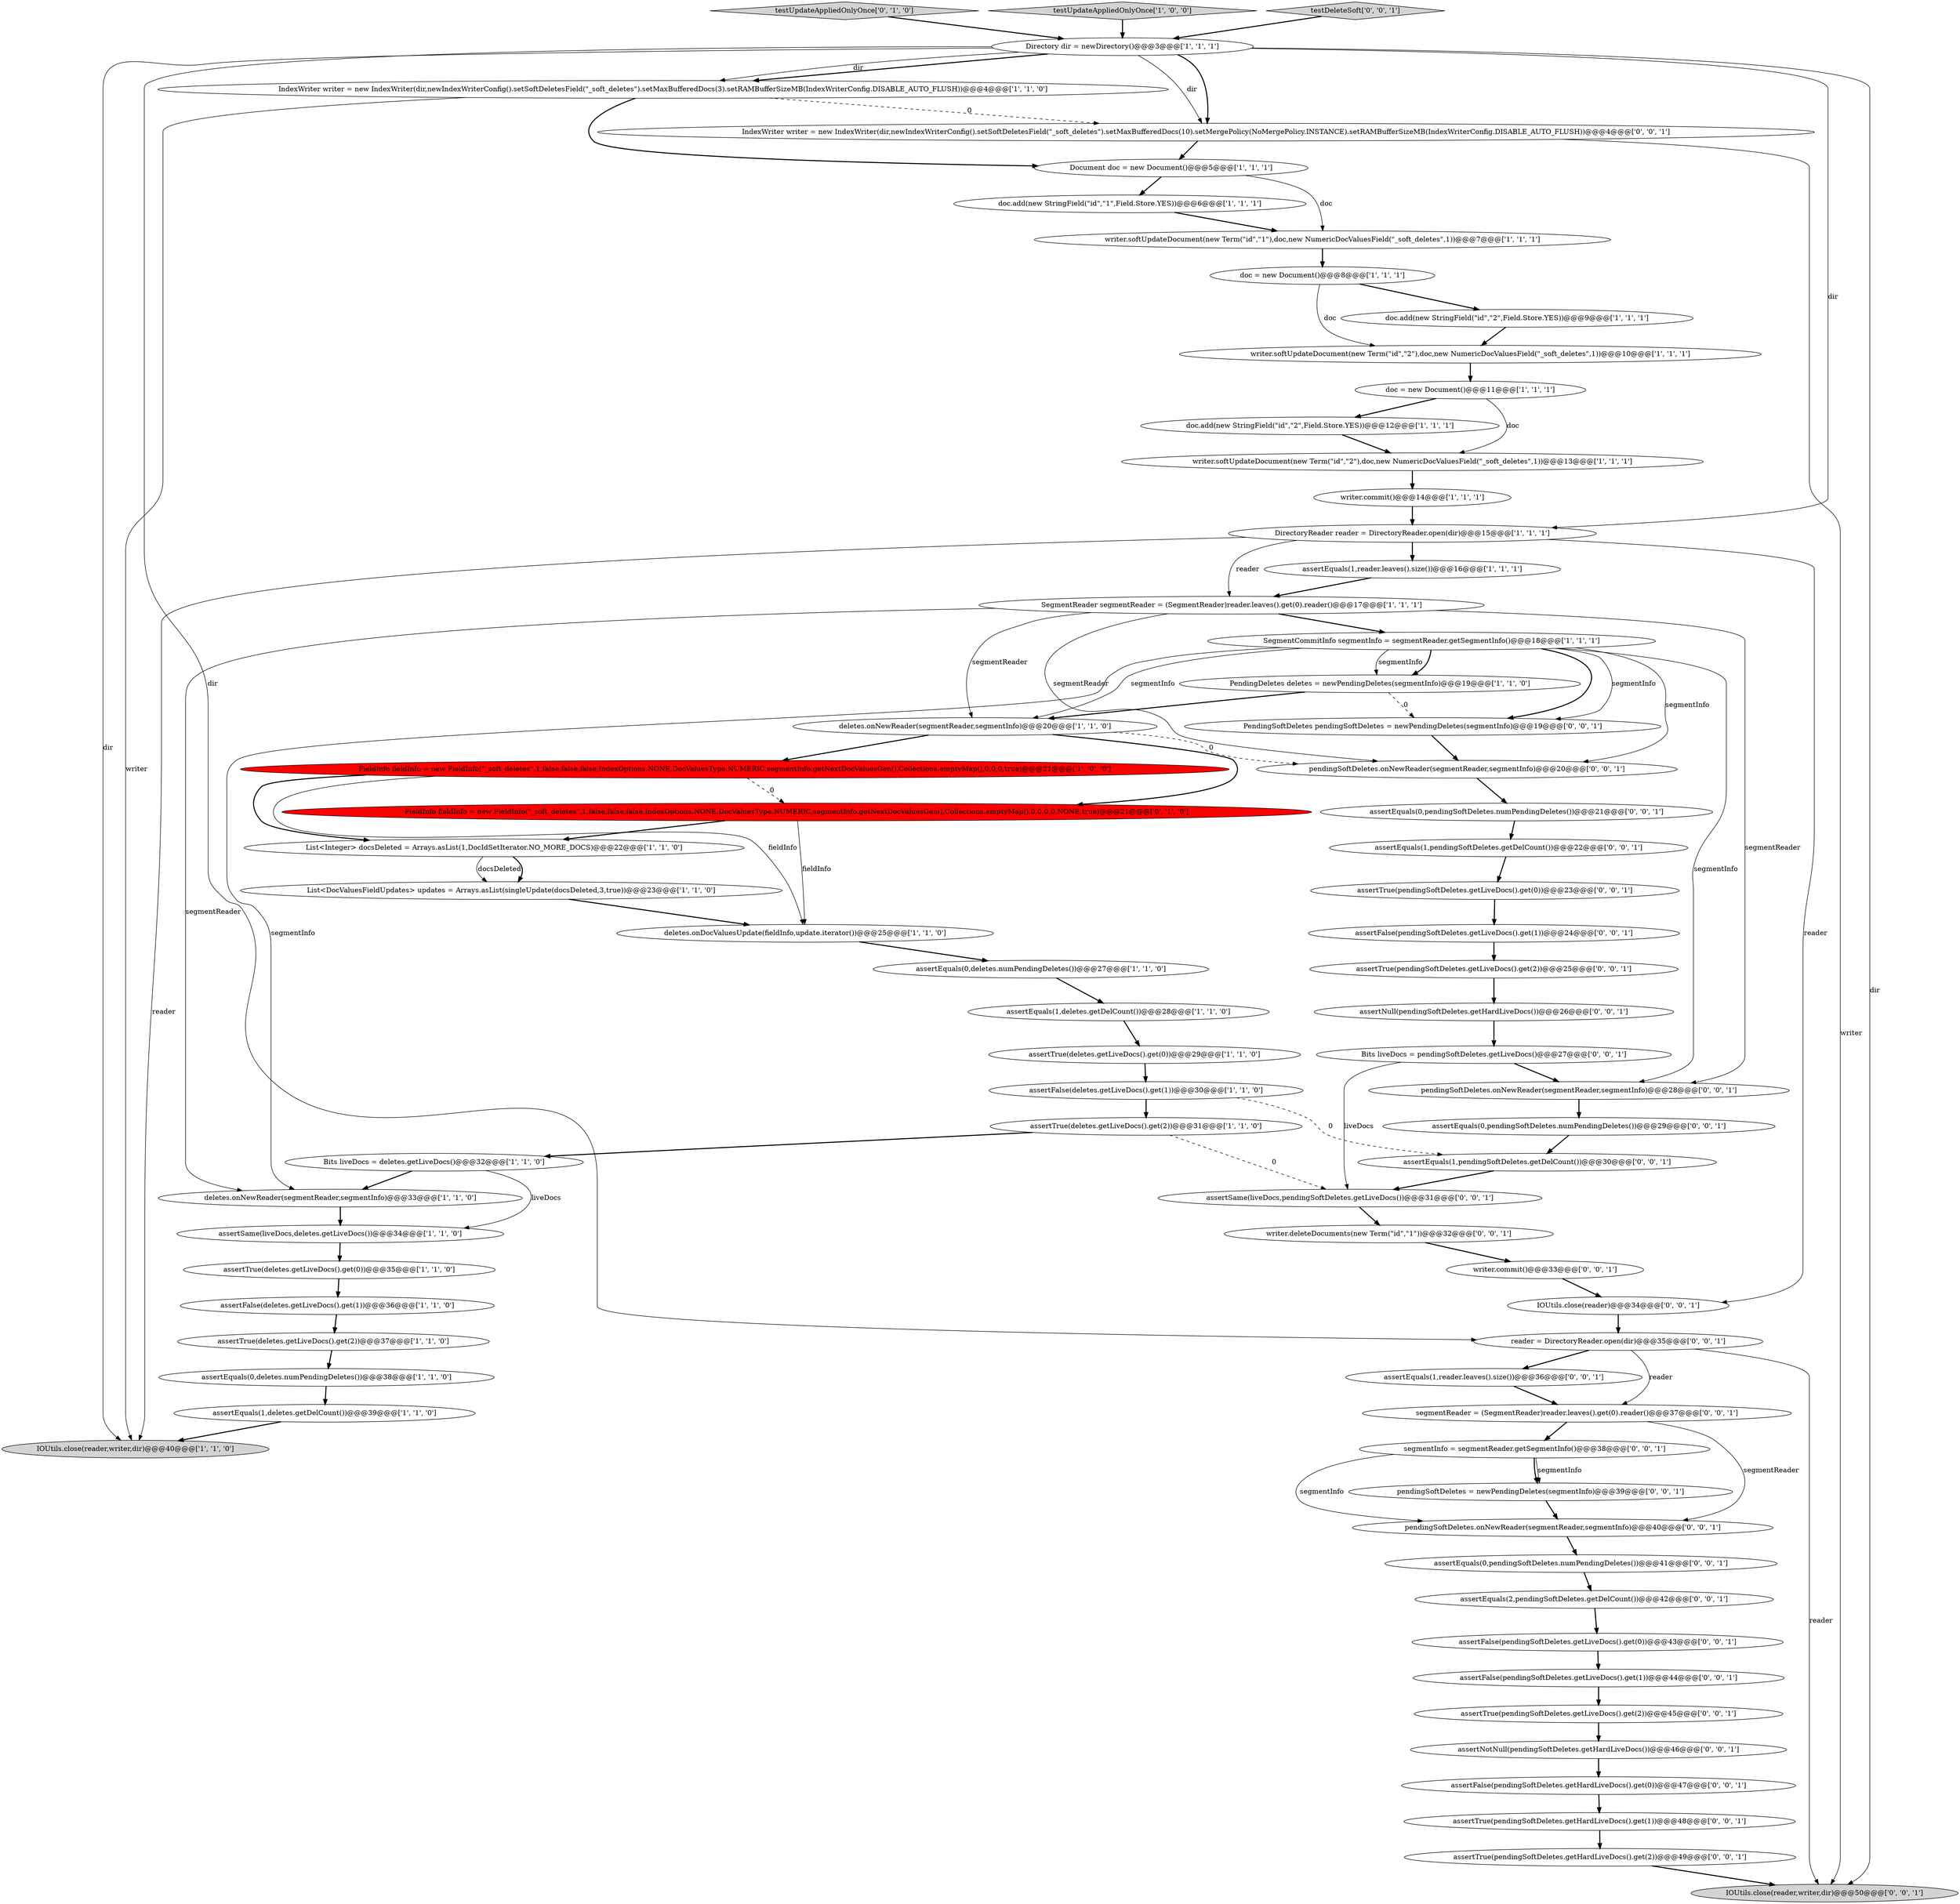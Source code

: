 digraph {
1 [style = filled, label = "doc.add(new StringField(\"id\",\"2\",Field.Store.YES))@@@9@@@['1', '1', '1']", fillcolor = white, shape = ellipse image = "AAA0AAABBB1BBB"];
39 [style = filled, label = "assertTrue(pendingSoftDeletes.getHardLiveDocs().get(2))@@@49@@@['0', '0', '1']", fillcolor = white, shape = ellipse image = "AAA0AAABBB3BBB"];
29 [style = filled, label = "assertTrue(deletes.getLiveDocs().get(0))@@@35@@@['1', '1', '0']", fillcolor = white, shape = ellipse image = "AAA0AAABBB1BBB"];
49 [style = filled, label = "IOUtils.close(reader)@@@34@@@['0', '0', '1']", fillcolor = white, shape = ellipse image = "AAA0AAABBB3BBB"];
57 [style = filled, label = "assertFalse(pendingSoftDeletes.getLiveDocs().get(0))@@@43@@@['0', '0', '1']", fillcolor = white, shape = ellipse image = "AAA0AAABBB3BBB"];
64 [style = filled, label = "assertEquals(1,pendingSoftDeletes.getDelCount())@@@30@@@['0', '0', '1']", fillcolor = white, shape = ellipse image = "AAA0AAABBB3BBB"];
69 [style = filled, label = "Bits liveDocs = pendingSoftDeletes.getLiveDocs()@@@27@@@['0', '0', '1']", fillcolor = white, shape = ellipse image = "AAA0AAABBB3BBB"];
52 [style = filled, label = "assertEquals(1,pendingSoftDeletes.getDelCount())@@@22@@@['0', '0', '1']", fillcolor = white, shape = ellipse image = "AAA0AAABBB3BBB"];
37 [style = filled, label = "testUpdateAppliedOnlyOnce['0', '1', '0']", fillcolor = lightgray, shape = diamond image = "AAA0AAABBB2BBB"];
19 [style = filled, label = "assertEquals(1,deletes.getDelCount())@@@39@@@['1', '1', '0']", fillcolor = white, shape = ellipse image = "AAA0AAABBB1BBB"];
23 [style = filled, label = "IndexWriter writer = new IndexWriter(dir,newIndexWriterConfig().setSoftDeletesField(\"_soft_deletes\").setMaxBufferedDocs(3).setRAMBufferSizeMB(IndexWriterConfig.DISABLE_AUTO_FLUSH))@@@4@@@['1', '1', '0']", fillcolor = white, shape = ellipse image = "AAA0AAABBB1BBB"];
68 [style = filled, label = "assertEquals(0,pendingSoftDeletes.numPendingDeletes())@@@29@@@['0', '0', '1']", fillcolor = white, shape = ellipse image = "AAA0AAABBB3BBB"];
9 [style = filled, label = "assertTrue(deletes.getLiveDocs().get(2))@@@37@@@['1', '1', '0']", fillcolor = white, shape = ellipse image = "AAA0AAABBB1BBB"];
15 [style = filled, label = "assertTrue(deletes.getLiveDocs().get(0))@@@29@@@['1', '1', '0']", fillcolor = white, shape = ellipse image = "AAA0AAABBB1BBB"];
24 [style = filled, label = "Document doc = new Document()@@@5@@@['1', '1', '1']", fillcolor = white, shape = ellipse image = "AAA0AAABBB1BBB"];
41 [style = filled, label = "segmentReader = (SegmentReader)reader.leaves().get(0).reader()@@@37@@@['0', '0', '1']", fillcolor = white, shape = ellipse image = "AAA0AAABBB3BBB"];
56 [style = filled, label = "assertSame(liveDocs,pendingSoftDeletes.getLiveDocs())@@@31@@@['0', '0', '1']", fillcolor = white, shape = ellipse image = "AAA0AAABBB3BBB"];
59 [style = filled, label = "writer.commit()@@@33@@@['0', '0', '1']", fillcolor = white, shape = ellipse image = "AAA0AAABBB3BBB"];
54 [style = filled, label = "segmentInfo = segmentReader.getSegmentInfo()@@@38@@@['0', '0', '1']", fillcolor = white, shape = ellipse image = "AAA0AAABBB3BBB"];
42 [style = filled, label = "reader = DirectoryReader.open(dir)@@@35@@@['0', '0', '1']", fillcolor = white, shape = ellipse image = "AAA0AAABBB3BBB"];
51 [style = filled, label = "assertTrue(pendingSoftDeletes.getHardLiveDocs().get(1))@@@48@@@['0', '0', '1']", fillcolor = white, shape = ellipse image = "AAA0AAABBB3BBB"];
14 [style = filled, label = "FieldInfo fieldInfo = new FieldInfo(\"_soft_deletes\",1,false,false,false,IndexOptions.NONE,DocValuesType.NUMERIC,segmentInfo.getNextDocValuesGen(),Collections.emptyMap(),0,0,0,true)@@@21@@@['1', '0', '0']", fillcolor = red, shape = ellipse image = "AAA1AAABBB1BBB"];
47 [style = filled, label = "IOUtils.close(reader,writer,dir)@@@50@@@['0', '0', '1']", fillcolor = lightgray, shape = ellipse image = "AAA0AAABBB3BBB"];
48 [style = filled, label = "assertTrue(pendingSoftDeletes.getLiveDocs().get(2))@@@25@@@['0', '0', '1']", fillcolor = white, shape = ellipse image = "AAA0AAABBB3BBB"];
4 [style = filled, label = "assertFalse(deletes.getLiveDocs().get(1))@@@30@@@['1', '1', '0']", fillcolor = white, shape = ellipse image = "AAA0AAABBB1BBB"];
55 [style = filled, label = "assertTrue(pendingSoftDeletes.getLiveDocs().get(0))@@@23@@@['0', '0', '1']", fillcolor = white, shape = ellipse image = "AAA0AAABBB3BBB"];
66 [style = filled, label = "pendingSoftDeletes.onNewReader(segmentReader,segmentInfo)@@@40@@@['0', '0', '1']", fillcolor = white, shape = ellipse image = "AAA0AAABBB3BBB"];
71 [style = filled, label = "assertEquals(0,pendingSoftDeletes.numPendingDeletes())@@@21@@@['0', '0', '1']", fillcolor = white, shape = ellipse image = "AAA0AAABBB3BBB"];
7 [style = filled, label = "SegmentCommitInfo segmentInfo = segmentReader.getSegmentInfo()@@@18@@@['1', '1', '1']", fillcolor = white, shape = ellipse image = "AAA0AAABBB1BBB"];
12 [style = filled, label = "doc = new Document()@@@8@@@['1', '1', '1']", fillcolor = white, shape = ellipse image = "AAA0AAABBB1BBB"];
25 [style = filled, label = "deletes.onNewReader(segmentReader,segmentInfo)@@@20@@@['1', '1', '0']", fillcolor = white, shape = ellipse image = "AAA0AAABBB1BBB"];
35 [style = filled, label = "DirectoryReader reader = DirectoryReader.open(dir)@@@15@@@['1', '1', '1']", fillcolor = white, shape = ellipse image = "AAA0AAABBB1BBB"];
61 [style = filled, label = "assertEquals(1,reader.leaves().size())@@@36@@@['0', '0', '1']", fillcolor = white, shape = ellipse image = "AAA0AAABBB3BBB"];
5 [style = filled, label = "doc = new Document()@@@11@@@['1', '1', '1']", fillcolor = white, shape = ellipse image = "AAA0AAABBB1BBB"];
67 [style = filled, label = "assertTrue(pendingSoftDeletes.getLiveDocs().get(2))@@@45@@@['0', '0', '1']", fillcolor = white, shape = ellipse image = "AAA0AAABBB3BBB"];
44 [style = filled, label = "writer.deleteDocuments(new Term(\"id\",\"1\"))@@@32@@@['0', '0', '1']", fillcolor = white, shape = ellipse image = "AAA0AAABBB3BBB"];
38 [style = filled, label = "FieldInfo fieldInfo = new FieldInfo(\"_soft_deletes\",1,false,false,false,IndexOptions.NONE,DocValuesType.NUMERIC,segmentInfo.getNextDocValuesGen(),Collections.emptyMap(),0,0,0,0,NONE,true)@@@21@@@['0', '1', '0']", fillcolor = red, shape = ellipse image = "AAA1AAABBB2BBB"];
45 [style = filled, label = "IndexWriter writer = new IndexWriter(dir,newIndexWriterConfig().setSoftDeletesField(\"_soft_deletes\").setMaxBufferedDocs(10).setMergePolicy(NoMergePolicy.INSTANCE).setRAMBufferSizeMB(IndexWriterConfig.DISABLE_AUTO_FLUSH))@@@4@@@['0', '0', '1']", fillcolor = white, shape = ellipse image = "AAA0AAABBB3BBB"];
58 [style = filled, label = "assertNull(pendingSoftDeletes.getHardLiveDocs())@@@26@@@['0', '0', '1']", fillcolor = white, shape = ellipse image = "AAA0AAABBB3BBB"];
27 [style = filled, label = "List<Integer> docsDeleted = Arrays.asList(1,DocIdSetIterator.NO_MORE_DOCS)@@@22@@@['1', '1', '0']", fillcolor = white, shape = ellipse image = "AAA0AAABBB1BBB"];
43 [style = filled, label = "assertFalse(pendingSoftDeletes.getLiveDocs().get(1))@@@24@@@['0', '0', '1']", fillcolor = white, shape = ellipse image = "AAA0AAABBB3BBB"];
30 [style = filled, label = "assertEquals(0,deletes.numPendingDeletes())@@@27@@@['1', '1', '0']", fillcolor = white, shape = ellipse image = "AAA0AAABBB1BBB"];
40 [style = filled, label = "assertNotNull(pendingSoftDeletes.getHardLiveDocs())@@@46@@@['0', '0', '1']", fillcolor = white, shape = ellipse image = "AAA0AAABBB3BBB"];
46 [style = filled, label = "PendingSoftDeletes pendingSoftDeletes = newPendingDeletes(segmentInfo)@@@19@@@['0', '0', '1']", fillcolor = white, shape = ellipse image = "AAA0AAABBB3BBB"];
34 [style = filled, label = "assertEquals(1,deletes.getDelCount())@@@28@@@['1', '1', '0']", fillcolor = white, shape = ellipse image = "AAA0AAABBB1BBB"];
8 [style = filled, label = "PendingDeletes deletes = newPendingDeletes(segmentInfo)@@@19@@@['1', '1', '0']", fillcolor = white, shape = ellipse image = "AAA0AAABBB1BBB"];
33 [style = filled, label = "assertEquals(1,reader.leaves().size())@@@16@@@['1', '1', '1']", fillcolor = white, shape = ellipse image = "AAA0AAABBB1BBB"];
20 [style = filled, label = "assertTrue(deletes.getLiveDocs().get(2))@@@31@@@['1', '1', '0']", fillcolor = white, shape = ellipse image = "AAA0AAABBB1BBB"];
70 [style = filled, label = "assertEquals(0,pendingSoftDeletes.numPendingDeletes())@@@41@@@['0', '0', '1']", fillcolor = white, shape = ellipse image = "AAA0AAABBB3BBB"];
0 [style = filled, label = "deletes.onNewReader(segmentReader,segmentInfo)@@@33@@@['1', '1', '0']", fillcolor = white, shape = ellipse image = "AAA0AAABBB1BBB"];
60 [style = filled, label = "pendingSoftDeletes.onNewReader(segmentReader,segmentInfo)@@@20@@@['0', '0', '1']", fillcolor = white, shape = ellipse image = "AAA0AAABBB3BBB"];
62 [style = filled, label = "assertEquals(2,pendingSoftDeletes.getDelCount())@@@42@@@['0', '0', '1']", fillcolor = white, shape = ellipse image = "AAA0AAABBB3BBB"];
26 [style = filled, label = "deletes.onDocValuesUpdate(fieldInfo,update.iterator())@@@25@@@['1', '1', '0']", fillcolor = white, shape = ellipse image = "AAA0AAABBB1BBB"];
63 [style = filled, label = "assertFalse(pendingSoftDeletes.getHardLiveDocs().get(0))@@@47@@@['0', '0', '1']", fillcolor = white, shape = ellipse image = "AAA0AAABBB3BBB"];
22 [style = filled, label = "testUpdateAppliedOnlyOnce['1', '0', '0']", fillcolor = lightgray, shape = diamond image = "AAA0AAABBB1BBB"];
65 [style = filled, label = "testDeleteSoft['0', '0', '1']", fillcolor = lightgray, shape = diamond image = "AAA0AAABBB3BBB"];
10 [style = filled, label = "writer.softUpdateDocument(new Term(\"id\",\"2\"),doc,new NumericDocValuesField(\"_soft_deletes\",1))@@@10@@@['1', '1', '1']", fillcolor = white, shape = ellipse image = "AAA0AAABBB1BBB"];
72 [style = filled, label = "pendingSoftDeletes.onNewReader(segmentReader,segmentInfo)@@@28@@@['0', '0', '1']", fillcolor = white, shape = ellipse image = "AAA0AAABBB3BBB"];
53 [style = filled, label = "assertFalse(pendingSoftDeletes.getLiveDocs().get(1))@@@44@@@['0', '0', '1']", fillcolor = white, shape = ellipse image = "AAA0AAABBB3BBB"];
50 [style = filled, label = "pendingSoftDeletes = newPendingDeletes(segmentInfo)@@@39@@@['0', '0', '1']", fillcolor = white, shape = ellipse image = "AAA0AAABBB3BBB"];
13 [style = filled, label = "assertSame(liveDocs,deletes.getLiveDocs())@@@34@@@['1', '1', '0']", fillcolor = white, shape = ellipse image = "AAA0AAABBB1BBB"];
31 [style = filled, label = "doc.add(new StringField(\"id\",\"1\",Field.Store.YES))@@@6@@@['1', '1', '1']", fillcolor = white, shape = ellipse image = "AAA0AAABBB1BBB"];
11 [style = filled, label = "writer.softUpdateDocument(new Term(\"id\",\"1\"),doc,new NumericDocValuesField(\"_soft_deletes\",1))@@@7@@@['1', '1', '1']", fillcolor = white, shape = ellipse image = "AAA0AAABBB1BBB"];
3 [style = filled, label = "List<DocValuesFieldUpdates> updates = Arrays.asList(singleUpdate(docsDeleted,3,true))@@@23@@@['1', '1', '0']", fillcolor = white, shape = ellipse image = "AAA0AAABBB1BBB"];
17 [style = filled, label = "SegmentReader segmentReader = (SegmentReader)reader.leaves().get(0).reader()@@@17@@@['1', '1', '1']", fillcolor = white, shape = ellipse image = "AAA0AAABBB1BBB"];
36 [style = filled, label = "assertEquals(0,deletes.numPendingDeletes())@@@38@@@['1', '1', '0']", fillcolor = white, shape = ellipse image = "AAA0AAABBB1BBB"];
16 [style = filled, label = "IOUtils.close(reader,writer,dir)@@@40@@@['1', '1', '0']", fillcolor = lightgray, shape = ellipse image = "AAA0AAABBB1BBB"];
21 [style = filled, label = "Directory dir = newDirectory()@@@3@@@['1', '1', '1']", fillcolor = white, shape = ellipse image = "AAA0AAABBB1BBB"];
18 [style = filled, label = "writer.commit()@@@14@@@['1', '1', '1']", fillcolor = white, shape = ellipse image = "AAA0AAABBB1BBB"];
28 [style = filled, label = "Bits liveDocs = deletes.getLiveDocs()@@@32@@@['1', '1', '0']", fillcolor = white, shape = ellipse image = "AAA0AAABBB1BBB"];
6 [style = filled, label = "writer.softUpdateDocument(new Term(\"id\",\"2\"),doc,new NumericDocValuesField(\"_soft_deletes\",1))@@@13@@@['1', '1', '1']", fillcolor = white, shape = ellipse image = "AAA0AAABBB1BBB"];
32 [style = filled, label = "doc.add(new StringField(\"id\",\"2\",Field.Store.YES))@@@12@@@['1', '1', '1']", fillcolor = white, shape = ellipse image = "AAA0AAABBB1BBB"];
2 [style = filled, label = "assertFalse(deletes.getLiveDocs().get(1))@@@36@@@['1', '1', '0']", fillcolor = white, shape = ellipse image = "AAA0AAABBB1BBB"];
59->49 [style = bold, label=""];
0->13 [style = bold, label=""];
20->56 [style = dashed, label="0"];
34->15 [style = bold, label=""];
60->71 [style = bold, label=""];
25->14 [style = bold, label=""];
52->55 [style = bold, label=""];
7->8 [style = bold, label=""];
45->47 [style = solid, label="writer"];
32->6 [style = bold, label=""];
45->24 [style = bold, label=""];
7->72 [style = solid, label="segmentInfo"];
28->0 [style = bold, label=""];
7->8 [style = solid, label="segmentInfo"];
29->2 [style = bold, label=""];
28->13 [style = solid, label="liveDocs"];
69->72 [style = bold, label=""];
40->63 [style = bold, label=""];
51->39 [style = bold, label=""];
7->46 [style = solid, label="segmentInfo"];
18->35 [style = bold, label=""];
50->66 [style = bold, label=""];
39->47 [style = bold, label=""];
41->54 [style = bold, label=""];
54->66 [style = solid, label="segmentInfo"];
27->3 [style = solid, label="docsDeleted"];
63->51 [style = bold, label=""];
7->46 [style = bold, label=""];
17->72 [style = solid, label="segmentReader"];
37->21 [style = bold, label=""];
71->52 [style = bold, label=""];
11->12 [style = bold, label=""];
30->34 [style = bold, label=""];
2->9 [style = bold, label=""];
8->46 [style = dashed, label="0"];
12->1 [style = bold, label=""];
31->11 [style = bold, label=""];
7->60 [style = solid, label="segmentInfo"];
46->60 [style = bold, label=""];
21->16 [style = solid, label="dir"];
21->45 [style = bold, label=""];
5->6 [style = solid, label="doc"];
42->47 [style = solid, label="reader"];
21->35 [style = solid, label="dir"];
69->56 [style = solid, label="liveDocs"];
57->53 [style = bold, label=""];
42->61 [style = bold, label=""];
42->41 [style = solid, label="reader"];
25->38 [style = bold, label=""];
21->23 [style = bold, label=""];
66->70 [style = bold, label=""];
48->58 [style = bold, label=""];
61->41 [style = bold, label=""];
21->23 [style = solid, label="dir"];
67->40 [style = bold, label=""];
25->60 [style = dashed, label="0"];
6->18 [style = bold, label=""];
35->16 [style = solid, label="reader"];
3->26 [style = bold, label=""];
38->27 [style = bold, label=""];
41->66 [style = solid, label="segmentReader"];
65->21 [style = bold, label=""];
19->16 [style = bold, label=""];
5->32 [style = bold, label=""];
7->0 [style = solid, label="segmentInfo"];
10->5 [style = bold, label=""];
24->31 [style = bold, label=""];
21->42 [style = solid, label="dir"];
14->38 [style = dashed, label="0"];
4->20 [style = bold, label=""];
55->43 [style = bold, label=""];
14->27 [style = bold, label=""];
23->16 [style = solid, label="writer"];
17->0 [style = solid, label="segmentReader"];
54->50 [style = solid, label="segmentInfo"];
53->67 [style = bold, label=""];
36->19 [style = bold, label=""];
33->17 [style = bold, label=""];
68->64 [style = bold, label=""];
9->36 [style = bold, label=""];
49->42 [style = bold, label=""];
43->48 [style = bold, label=""];
27->3 [style = bold, label=""];
21->47 [style = solid, label="dir"];
35->33 [style = bold, label=""];
20->28 [style = bold, label=""];
22->21 [style = bold, label=""];
70->62 [style = bold, label=""];
23->45 [style = dashed, label="0"];
38->26 [style = solid, label="fieldInfo"];
21->45 [style = solid, label="dir"];
62->57 [style = bold, label=""];
35->17 [style = solid, label="reader"];
17->25 [style = solid, label="segmentReader"];
58->69 [style = bold, label=""];
4->64 [style = dashed, label="0"];
26->30 [style = bold, label=""];
14->26 [style = solid, label="fieldInfo"];
54->50 [style = bold, label=""];
17->7 [style = bold, label=""];
13->29 [style = bold, label=""];
23->24 [style = bold, label=""];
64->56 [style = bold, label=""];
15->4 [style = bold, label=""];
24->11 [style = solid, label="doc"];
7->25 [style = solid, label="segmentInfo"];
17->60 [style = solid, label="segmentReader"];
1->10 [style = bold, label=""];
72->68 [style = bold, label=""];
8->25 [style = bold, label=""];
56->44 [style = bold, label=""];
44->59 [style = bold, label=""];
12->10 [style = solid, label="doc"];
35->49 [style = solid, label="reader"];
}
